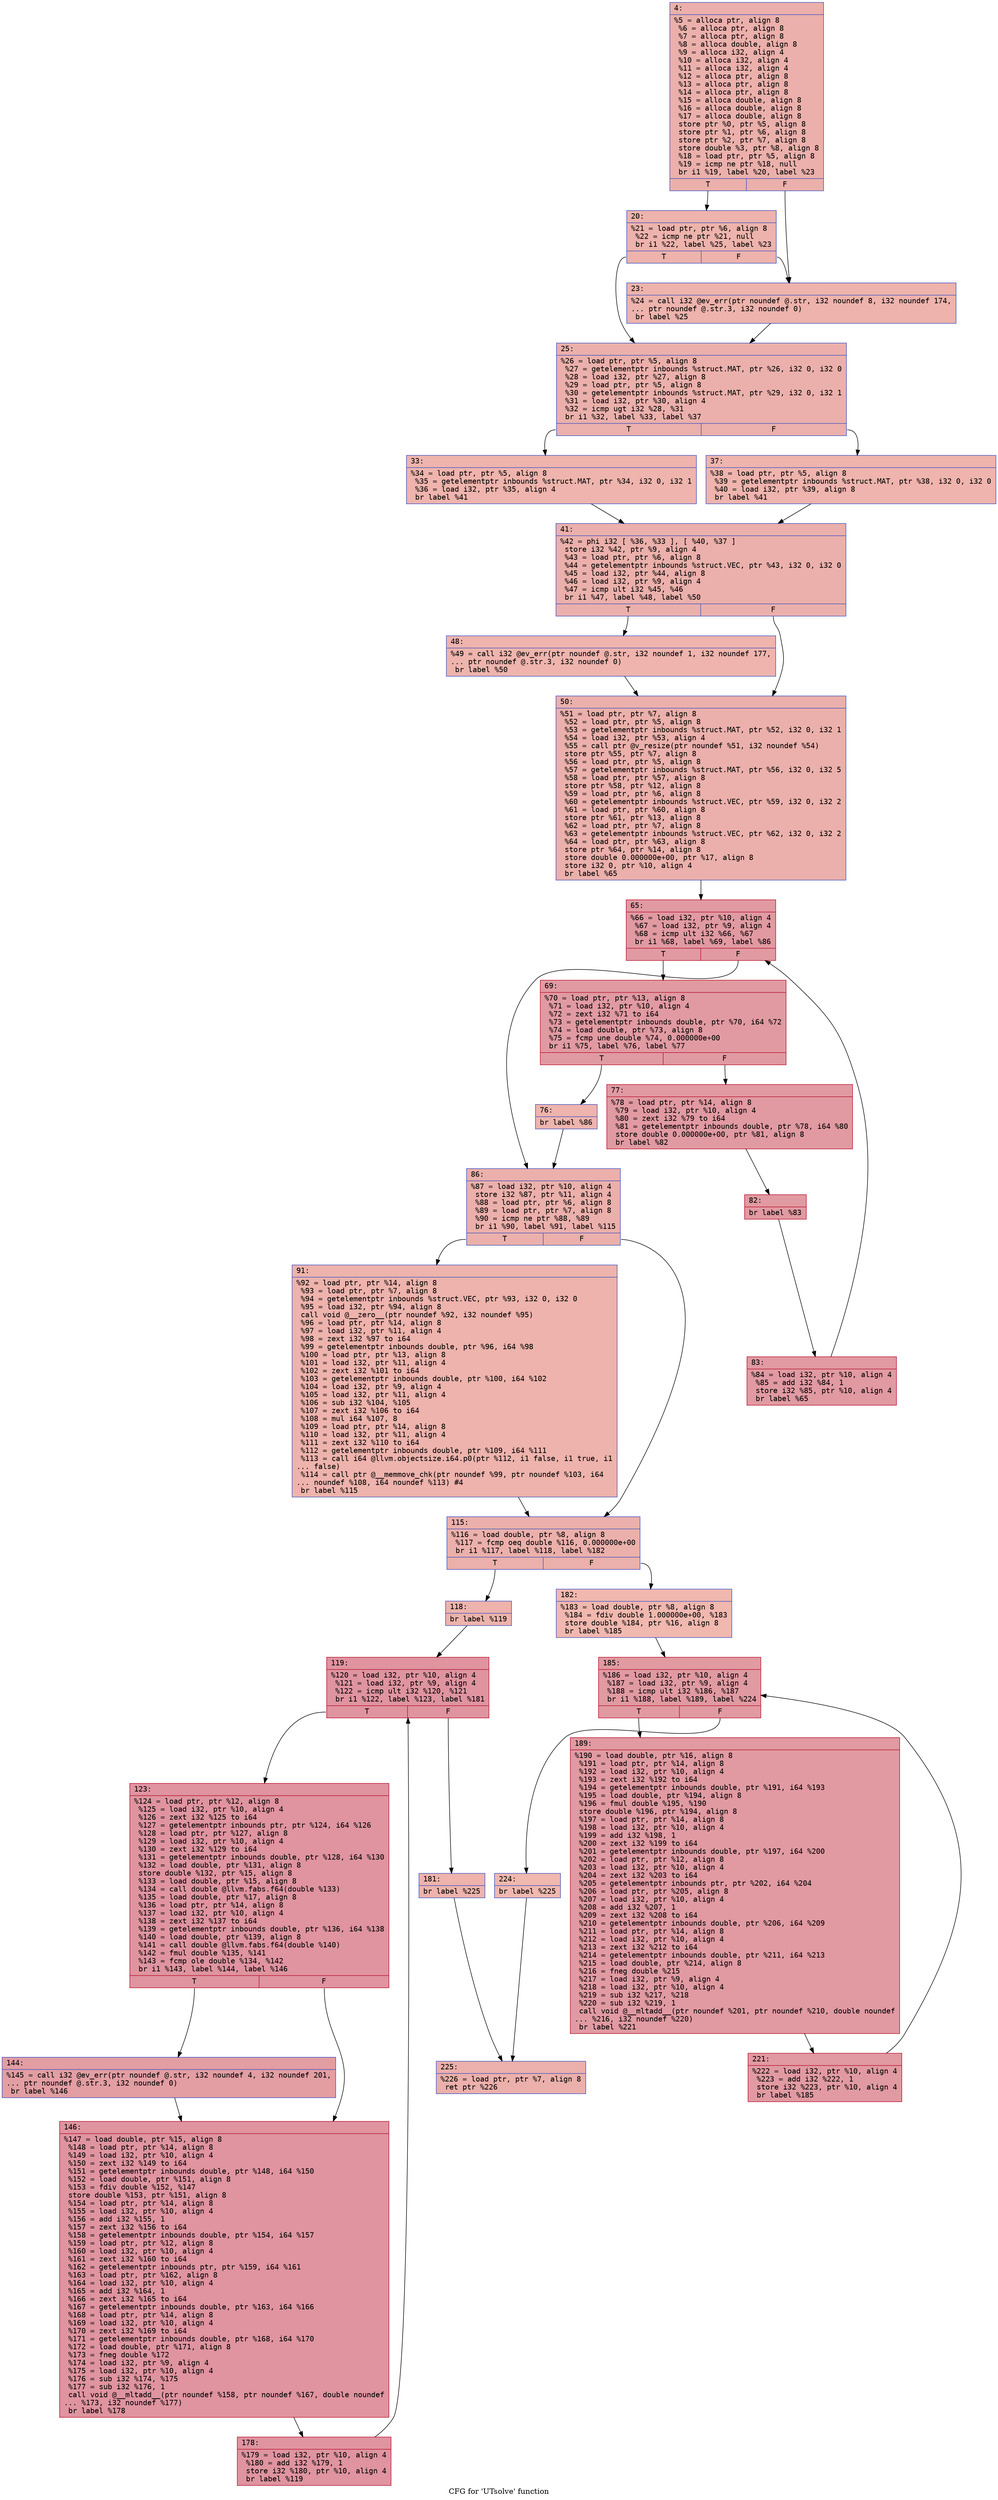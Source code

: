 digraph "CFG for 'UTsolve' function" {
	label="CFG for 'UTsolve' function";

	Node0x600001547200 [shape=record,color="#3d50c3ff", style=filled, fillcolor="#d24b4070" fontname="Courier",label="{4:\l|  %5 = alloca ptr, align 8\l  %6 = alloca ptr, align 8\l  %7 = alloca ptr, align 8\l  %8 = alloca double, align 8\l  %9 = alloca i32, align 4\l  %10 = alloca i32, align 4\l  %11 = alloca i32, align 4\l  %12 = alloca ptr, align 8\l  %13 = alloca ptr, align 8\l  %14 = alloca ptr, align 8\l  %15 = alloca double, align 8\l  %16 = alloca double, align 8\l  %17 = alloca double, align 8\l  store ptr %0, ptr %5, align 8\l  store ptr %1, ptr %6, align 8\l  store ptr %2, ptr %7, align 8\l  store double %3, ptr %8, align 8\l  %18 = load ptr, ptr %5, align 8\l  %19 = icmp ne ptr %18, null\l  br i1 %19, label %20, label %23\l|{<s0>T|<s1>F}}"];
	Node0x600001547200:s0 -> Node0x600001547250[tooltip="4 -> 20\nProbability 62.50%" ];
	Node0x600001547200:s1 -> Node0x6000015472a0[tooltip="4 -> 23\nProbability 37.50%" ];
	Node0x600001547250 [shape=record,color="#3d50c3ff", style=filled, fillcolor="#d6524470" fontname="Courier",label="{20:\l|  %21 = load ptr, ptr %6, align 8\l  %22 = icmp ne ptr %21, null\l  br i1 %22, label %25, label %23\l|{<s0>T|<s1>F}}"];
	Node0x600001547250:s0 -> Node0x6000015472f0[tooltip="20 -> 25\nProbability 62.50%" ];
	Node0x600001547250:s1 -> Node0x6000015472a0[tooltip="20 -> 23\nProbability 37.50%" ];
	Node0x6000015472a0 [shape=record,color="#3d50c3ff", style=filled, fillcolor="#d6524470" fontname="Courier",label="{23:\l|  %24 = call i32 @ev_err(ptr noundef @.str, i32 noundef 8, i32 noundef 174,\l... ptr noundef @.str.3, i32 noundef 0)\l  br label %25\l}"];
	Node0x6000015472a0 -> Node0x6000015472f0[tooltip="23 -> 25\nProbability 100.00%" ];
	Node0x6000015472f0 [shape=record,color="#3d50c3ff", style=filled, fillcolor="#d24b4070" fontname="Courier",label="{25:\l|  %26 = load ptr, ptr %5, align 8\l  %27 = getelementptr inbounds %struct.MAT, ptr %26, i32 0, i32 0\l  %28 = load i32, ptr %27, align 8\l  %29 = load ptr, ptr %5, align 8\l  %30 = getelementptr inbounds %struct.MAT, ptr %29, i32 0, i32 1\l  %31 = load i32, ptr %30, align 4\l  %32 = icmp ugt i32 %28, %31\l  br i1 %32, label %33, label %37\l|{<s0>T|<s1>F}}"];
	Node0x6000015472f0:s0 -> Node0x600001547340[tooltip="25 -> 33\nProbability 50.00%" ];
	Node0x6000015472f0:s1 -> Node0x600001547390[tooltip="25 -> 37\nProbability 50.00%" ];
	Node0x600001547340 [shape=record,color="#3d50c3ff", style=filled, fillcolor="#d8564670" fontname="Courier",label="{33:\l|  %34 = load ptr, ptr %5, align 8\l  %35 = getelementptr inbounds %struct.MAT, ptr %34, i32 0, i32 1\l  %36 = load i32, ptr %35, align 4\l  br label %41\l}"];
	Node0x600001547340 -> Node0x6000015473e0[tooltip="33 -> 41\nProbability 100.00%" ];
	Node0x600001547390 [shape=record,color="#3d50c3ff", style=filled, fillcolor="#d8564670" fontname="Courier",label="{37:\l|  %38 = load ptr, ptr %5, align 8\l  %39 = getelementptr inbounds %struct.MAT, ptr %38, i32 0, i32 0\l  %40 = load i32, ptr %39, align 8\l  br label %41\l}"];
	Node0x600001547390 -> Node0x6000015473e0[tooltip="37 -> 41\nProbability 100.00%" ];
	Node0x6000015473e0 [shape=record,color="#3d50c3ff", style=filled, fillcolor="#d24b4070" fontname="Courier",label="{41:\l|  %42 = phi i32 [ %36, %33 ], [ %40, %37 ]\l  store i32 %42, ptr %9, align 4\l  %43 = load ptr, ptr %6, align 8\l  %44 = getelementptr inbounds %struct.VEC, ptr %43, i32 0, i32 0\l  %45 = load i32, ptr %44, align 8\l  %46 = load i32, ptr %9, align 4\l  %47 = icmp ult i32 %45, %46\l  br i1 %47, label %48, label %50\l|{<s0>T|<s1>F}}"];
	Node0x6000015473e0:s0 -> Node0x600001547430[tooltip="41 -> 48\nProbability 50.00%" ];
	Node0x6000015473e0:s1 -> Node0x600001547480[tooltip="41 -> 50\nProbability 50.00%" ];
	Node0x600001547430 [shape=record,color="#3d50c3ff", style=filled, fillcolor="#d8564670" fontname="Courier",label="{48:\l|  %49 = call i32 @ev_err(ptr noundef @.str, i32 noundef 1, i32 noundef 177,\l... ptr noundef @.str.3, i32 noundef 0)\l  br label %50\l}"];
	Node0x600001547430 -> Node0x600001547480[tooltip="48 -> 50\nProbability 100.00%" ];
	Node0x600001547480 [shape=record,color="#3d50c3ff", style=filled, fillcolor="#d24b4070" fontname="Courier",label="{50:\l|  %51 = load ptr, ptr %7, align 8\l  %52 = load ptr, ptr %5, align 8\l  %53 = getelementptr inbounds %struct.MAT, ptr %52, i32 0, i32 1\l  %54 = load i32, ptr %53, align 4\l  %55 = call ptr @v_resize(ptr noundef %51, i32 noundef %54)\l  store ptr %55, ptr %7, align 8\l  %56 = load ptr, ptr %5, align 8\l  %57 = getelementptr inbounds %struct.MAT, ptr %56, i32 0, i32 5\l  %58 = load ptr, ptr %57, align 8\l  store ptr %58, ptr %12, align 8\l  %59 = load ptr, ptr %6, align 8\l  %60 = getelementptr inbounds %struct.VEC, ptr %59, i32 0, i32 2\l  %61 = load ptr, ptr %60, align 8\l  store ptr %61, ptr %13, align 8\l  %62 = load ptr, ptr %7, align 8\l  %63 = getelementptr inbounds %struct.VEC, ptr %62, i32 0, i32 2\l  %64 = load ptr, ptr %63, align 8\l  store ptr %64, ptr %14, align 8\l  store double 0.000000e+00, ptr %17, align 8\l  store i32 0, ptr %10, align 4\l  br label %65\l}"];
	Node0x600001547480 -> Node0x6000015474d0[tooltip="50 -> 65\nProbability 100.00%" ];
	Node0x6000015474d0 [shape=record,color="#b70d28ff", style=filled, fillcolor="#bb1b2c70" fontname="Courier",label="{65:\l|  %66 = load i32, ptr %10, align 4\l  %67 = load i32, ptr %9, align 4\l  %68 = icmp ult i32 %66, %67\l  br i1 %68, label %69, label %86\l|{<s0>T|<s1>F}}"];
	Node0x6000015474d0:s0 -> Node0x600001547520[tooltip="65 -> 69\nProbability 96.88%" ];
	Node0x6000015474d0:s1 -> Node0x6000015476b0[tooltip="65 -> 86\nProbability 3.12%" ];
	Node0x600001547520 [shape=record,color="#b70d28ff", style=filled, fillcolor="#bb1b2c70" fontname="Courier",label="{69:\l|  %70 = load ptr, ptr %13, align 8\l  %71 = load i32, ptr %10, align 4\l  %72 = zext i32 %71 to i64\l  %73 = getelementptr inbounds double, ptr %70, i64 %72\l  %74 = load double, ptr %73, align 8\l  %75 = fcmp une double %74, 0.000000e+00\l  br i1 %75, label %76, label %77\l|{<s0>T|<s1>F}}"];
	Node0x600001547520:s0 -> Node0x600001547570[tooltip="69 -> 76\nProbability 3.12%" ];
	Node0x600001547520:s1 -> Node0x6000015475c0[tooltip="69 -> 77\nProbability 96.88%" ];
	Node0x600001547570 [shape=record,color="#3d50c3ff", style=filled, fillcolor="#d8564670" fontname="Courier",label="{76:\l|  br label %86\l}"];
	Node0x600001547570 -> Node0x6000015476b0[tooltip="76 -> 86\nProbability 100.00%" ];
	Node0x6000015475c0 [shape=record,color="#b70d28ff", style=filled, fillcolor="#bb1b2c70" fontname="Courier",label="{77:\l|  %78 = load ptr, ptr %14, align 8\l  %79 = load i32, ptr %10, align 4\l  %80 = zext i32 %79 to i64\l  %81 = getelementptr inbounds double, ptr %78, i64 %80\l  store double 0.000000e+00, ptr %81, align 8\l  br label %82\l}"];
	Node0x6000015475c0 -> Node0x600001547610[tooltip="77 -> 82\nProbability 100.00%" ];
	Node0x600001547610 [shape=record,color="#b70d28ff", style=filled, fillcolor="#bb1b2c70" fontname="Courier",label="{82:\l|  br label %83\l}"];
	Node0x600001547610 -> Node0x600001547660[tooltip="82 -> 83\nProbability 100.00%" ];
	Node0x600001547660 [shape=record,color="#b70d28ff", style=filled, fillcolor="#bb1b2c70" fontname="Courier",label="{83:\l|  %84 = load i32, ptr %10, align 4\l  %85 = add i32 %84, 1\l  store i32 %85, ptr %10, align 4\l  br label %65\l}"];
	Node0x600001547660 -> Node0x6000015474d0[tooltip="83 -> 65\nProbability 100.00%" ];
	Node0x6000015476b0 [shape=record,color="#3d50c3ff", style=filled, fillcolor="#d24b4070" fontname="Courier",label="{86:\l|  %87 = load i32, ptr %10, align 4\l  store i32 %87, ptr %11, align 4\l  %88 = load ptr, ptr %6, align 8\l  %89 = load ptr, ptr %7, align 8\l  %90 = icmp ne ptr %88, %89\l  br i1 %90, label %91, label %115\l|{<s0>T|<s1>F}}"];
	Node0x6000015476b0:s0 -> Node0x600001547700[tooltip="86 -> 91\nProbability 62.50%" ];
	Node0x6000015476b0:s1 -> Node0x600001547750[tooltip="86 -> 115\nProbability 37.50%" ];
	Node0x600001547700 [shape=record,color="#3d50c3ff", style=filled, fillcolor="#d6524470" fontname="Courier",label="{91:\l|  %92 = load ptr, ptr %14, align 8\l  %93 = load ptr, ptr %7, align 8\l  %94 = getelementptr inbounds %struct.VEC, ptr %93, i32 0, i32 0\l  %95 = load i32, ptr %94, align 8\l  call void @__zero__(ptr noundef %92, i32 noundef %95)\l  %96 = load ptr, ptr %14, align 8\l  %97 = load i32, ptr %11, align 4\l  %98 = zext i32 %97 to i64\l  %99 = getelementptr inbounds double, ptr %96, i64 %98\l  %100 = load ptr, ptr %13, align 8\l  %101 = load i32, ptr %11, align 4\l  %102 = zext i32 %101 to i64\l  %103 = getelementptr inbounds double, ptr %100, i64 %102\l  %104 = load i32, ptr %9, align 4\l  %105 = load i32, ptr %11, align 4\l  %106 = sub i32 %104, %105\l  %107 = zext i32 %106 to i64\l  %108 = mul i64 %107, 8\l  %109 = load ptr, ptr %14, align 8\l  %110 = load i32, ptr %11, align 4\l  %111 = zext i32 %110 to i64\l  %112 = getelementptr inbounds double, ptr %109, i64 %111\l  %113 = call i64 @llvm.objectsize.i64.p0(ptr %112, i1 false, i1 true, i1\l... false)\l  %114 = call ptr @__memmove_chk(ptr noundef %99, ptr noundef %103, i64\l... noundef %108, i64 noundef %113) #4\l  br label %115\l}"];
	Node0x600001547700 -> Node0x600001547750[tooltip="91 -> 115\nProbability 100.00%" ];
	Node0x600001547750 [shape=record,color="#3d50c3ff", style=filled, fillcolor="#d24b4070" fontname="Courier",label="{115:\l|  %116 = load double, ptr %8, align 8\l  %117 = fcmp oeq double %116, 0.000000e+00\l  br i1 %117, label %118, label %182\l|{<s0>T|<s1>F}}"];
	Node0x600001547750:s0 -> Node0x6000015477a0[tooltip="115 -> 118\nProbability 62.50%" ];
	Node0x600001547750:s1 -> Node0x6000015479d0[tooltip="115 -> 182\nProbability 37.50%" ];
	Node0x6000015477a0 [shape=record,color="#3d50c3ff", style=filled, fillcolor="#d6524470" fontname="Courier",label="{118:\l|  br label %119\l}"];
	Node0x6000015477a0 -> Node0x6000015477f0[tooltip="118 -> 119\nProbability 100.00%" ];
	Node0x6000015477f0 [shape=record,color="#b70d28ff", style=filled, fillcolor="#b70d2870" fontname="Courier",label="{119:\l|  %120 = load i32, ptr %10, align 4\l  %121 = load i32, ptr %9, align 4\l  %122 = icmp ult i32 %120, %121\l  br i1 %122, label %123, label %181\l|{<s0>T|<s1>F}}"];
	Node0x6000015477f0:s0 -> Node0x600001547840[tooltip="119 -> 123\nProbability 96.88%" ];
	Node0x6000015477f0:s1 -> Node0x600001547980[tooltip="119 -> 181\nProbability 3.12%" ];
	Node0x600001547840 [shape=record,color="#b70d28ff", style=filled, fillcolor="#b70d2870" fontname="Courier",label="{123:\l|  %124 = load ptr, ptr %12, align 8\l  %125 = load i32, ptr %10, align 4\l  %126 = zext i32 %125 to i64\l  %127 = getelementptr inbounds ptr, ptr %124, i64 %126\l  %128 = load ptr, ptr %127, align 8\l  %129 = load i32, ptr %10, align 4\l  %130 = zext i32 %129 to i64\l  %131 = getelementptr inbounds double, ptr %128, i64 %130\l  %132 = load double, ptr %131, align 8\l  store double %132, ptr %15, align 8\l  %133 = load double, ptr %15, align 8\l  %134 = call double @llvm.fabs.f64(double %133)\l  %135 = load double, ptr %17, align 8\l  %136 = load ptr, ptr %14, align 8\l  %137 = load i32, ptr %10, align 4\l  %138 = zext i32 %137 to i64\l  %139 = getelementptr inbounds double, ptr %136, i64 %138\l  %140 = load double, ptr %139, align 8\l  %141 = call double @llvm.fabs.f64(double %140)\l  %142 = fmul double %135, %141\l  %143 = fcmp ole double %134, %142\l  br i1 %143, label %144, label %146\l|{<s0>T|<s1>F}}"];
	Node0x600001547840:s0 -> Node0x600001547890[tooltip="123 -> 144\nProbability 50.00%" ];
	Node0x600001547840:s1 -> Node0x6000015478e0[tooltip="123 -> 146\nProbability 50.00%" ];
	Node0x600001547890 [shape=record,color="#3d50c3ff", style=filled, fillcolor="#be242e70" fontname="Courier",label="{144:\l|  %145 = call i32 @ev_err(ptr noundef @.str, i32 noundef 4, i32 noundef 201,\l... ptr noundef @.str.3, i32 noundef 0)\l  br label %146\l}"];
	Node0x600001547890 -> Node0x6000015478e0[tooltip="144 -> 146\nProbability 100.00%" ];
	Node0x6000015478e0 [shape=record,color="#b70d28ff", style=filled, fillcolor="#b70d2870" fontname="Courier",label="{146:\l|  %147 = load double, ptr %15, align 8\l  %148 = load ptr, ptr %14, align 8\l  %149 = load i32, ptr %10, align 4\l  %150 = zext i32 %149 to i64\l  %151 = getelementptr inbounds double, ptr %148, i64 %150\l  %152 = load double, ptr %151, align 8\l  %153 = fdiv double %152, %147\l  store double %153, ptr %151, align 8\l  %154 = load ptr, ptr %14, align 8\l  %155 = load i32, ptr %10, align 4\l  %156 = add i32 %155, 1\l  %157 = zext i32 %156 to i64\l  %158 = getelementptr inbounds double, ptr %154, i64 %157\l  %159 = load ptr, ptr %12, align 8\l  %160 = load i32, ptr %10, align 4\l  %161 = zext i32 %160 to i64\l  %162 = getelementptr inbounds ptr, ptr %159, i64 %161\l  %163 = load ptr, ptr %162, align 8\l  %164 = load i32, ptr %10, align 4\l  %165 = add i32 %164, 1\l  %166 = zext i32 %165 to i64\l  %167 = getelementptr inbounds double, ptr %163, i64 %166\l  %168 = load ptr, ptr %14, align 8\l  %169 = load i32, ptr %10, align 4\l  %170 = zext i32 %169 to i64\l  %171 = getelementptr inbounds double, ptr %168, i64 %170\l  %172 = load double, ptr %171, align 8\l  %173 = fneg double %172\l  %174 = load i32, ptr %9, align 4\l  %175 = load i32, ptr %10, align 4\l  %176 = sub i32 %174, %175\l  %177 = sub i32 %176, 1\l  call void @__mltadd__(ptr noundef %158, ptr noundef %167, double noundef\l... %173, i32 noundef %177)\l  br label %178\l}"];
	Node0x6000015478e0 -> Node0x600001547930[tooltip="146 -> 178\nProbability 100.00%" ];
	Node0x600001547930 [shape=record,color="#b70d28ff", style=filled, fillcolor="#b70d2870" fontname="Courier",label="{178:\l|  %179 = load i32, ptr %10, align 4\l  %180 = add i32 %179, 1\l  store i32 %180, ptr %10, align 4\l  br label %119\l}"];
	Node0x600001547930 -> Node0x6000015477f0[tooltip="178 -> 119\nProbability 100.00%" ];
	Node0x600001547980 [shape=record,color="#3d50c3ff", style=filled, fillcolor="#d6524470" fontname="Courier",label="{181:\l|  br label %225\l}"];
	Node0x600001547980 -> Node0x600001547b60[tooltip="181 -> 225\nProbability 100.00%" ];
	Node0x6000015479d0 [shape=record,color="#3d50c3ff", style=filled, fillcolor="#dc5d4a70" fontname="Courier",label="{182:\l|  %183 = load double, ptr %8, align 8\l  %184 = fdiv double 1.000000e+00, %183\l  store double %184, ptr %16, align 8\l  br label %185\l}"];
	Node0x6000015479d0 -> Node0x600001547a20[tooltip="182 -> 185\nProbability 100.00%" ];
	Node0x600001547a20 [shape=record,color="#b70d28ff", style=filled, fillcolor="#bb1b2c70" fontname="Courier",label="{185:\l|  %186 = load i32, ptr %10, align 4\l  %187 = load i32, ptr %9, align 4\l  %188 = icmp ult i32 %186, %187\l  br i1 %188, label %189, label %224\l|{<s0>T|<s1>F}}"];
	Node0x600001547a20:s0 -> Node0x600001547a70[tooltip="185 -> 189\nProbability 96.88%" ];
	Node0x600001547a20:s1 -> Node0x600001547b10[tooltip="185 -> 224\nProbability 3.12%" ];
	Node0x600001547a70 [shape=record,color="#b70d28ff", style=filled, fillcolor="#bb1b2c70" fontname="Courier",label="{189:\l|  %190 = load double, ptr %16, align 8\l  %191 = load ptr, ptr %14, align 8\l  %192 = load i32, ptr %10, align 4\l  %193 = zext i32 %192 to i64\l  %194 = getelementptr inbounds double, ptr %191, i64 %193\l  %195 = load double, ptr %194, align 8\l  %196 = fmul double %195, %190\l  store double %196, ptr %194, align 8\l  %197 = load ptr, ptr %14, align 8\l  %198 = load i32, ptr %10, align 4\l  %199 = add i32 %198, 1\l  %200 = zext i32 %199 to i64\l  %201 = getelementptr inbounds double, ptr %197, i64 %200\l  %202 = load ptr, ptr %12, align 8\l  %203 = load i32, ptr %10, align 4\l  %204 = zext i32 %203 to i64\l  %205 = getelementptr inbounds ptr, ptr %202, i64 %204\l  %206 = load ptr, ptr %205, align 8\l  %207 = load i32, ptr %10, align 4\l  %208 = add i32 %207, 1\l  %209 = zext i32 %208 to i64\l  %210 = getelementptr inbounds double, ptr %206, i64 %209\l  %211 = load ptr, ptr %14, align 8\l  %212 = load i32, ptr %10, align 4\l  %213 = zext i32 %212 to i64\l  %214 = getelementptr inbounds double, ptr %211, i64 %213\l  %215 = load double, ptr %214, align 8\l  %216 = fneg double %215\l  %217 = load i32, ptr %9, align 4\l  %218 = load i32, ptr %10, align 4\l  %219 = sub i32 %217, %218\l  %220 = sub i32 %219, 1\l  call void @__mltadd__(ptr noundef %201, ptr noundef %210, double noundef\l... %216, i32 noundef %220)\l  br label %221\l}"];
	Node0x600001547a70 -> Node0x600001547ac0[tooltip="189 -> 221\nProbability 100.00%" ];
	Node0x600001547ac0 [shape=record,color="#b70d28ff", style=filled, fillcolor="#bb1b2c70" fontname="Courier",label="{221:\l|  %222 = load i32, ptr %10, align 4\l  %223 = add i32 %222, 1\l  store i32 %223, ptr %10, align 4\l  br label %185\l}"];
	Node0x600001547ac0 -> Node0x600001547a20[tooltip="221 -> 185\nProbability 100.00%" ];
	Node0x600001547b10 [shape=record,color="#3d50c3ff", style=filled, fillcolor="#dc5d4a70" fontname="Courier",label="{224:\l|  br label %225\l}"];
	Node0x600001547b10 -> Node0x600001547b60[tooltip="224 -> 225\nProbability 100.00%" ];
	Node0x600001547b60 [shape=record,color="#3d50c3ff", style=filled, fillcolor="#d24b4070" fontname="Courier",label="{225:\l|  %226 = load ptr, ptr %7, align 8\l  ret ptr %226\l}"];
}
